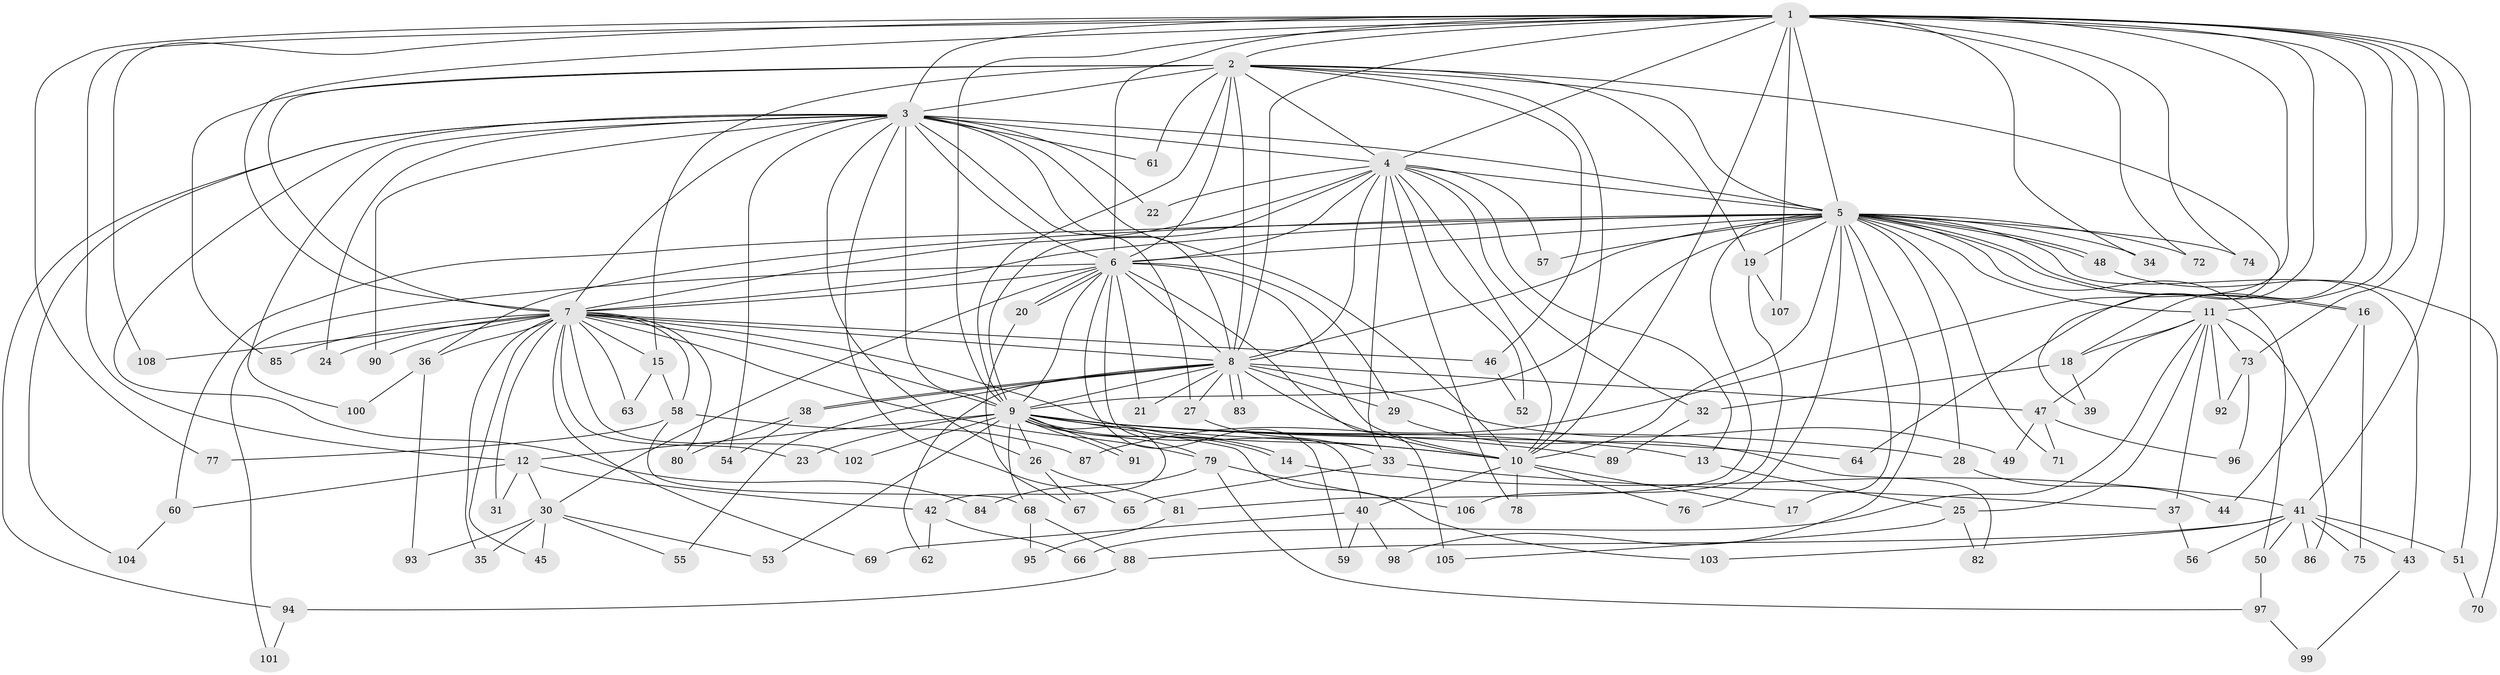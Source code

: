 // coarse degree distribution, {19: 0.02631578947368421, 22: 0.013157894736842105, 17: 0.013157894736842105, 10: 0.02631578947368421, 21: 0.013157894736842105, 13: 0.013157894736842105, 20: 0.013157894736842105, 11: 0.013157894736842105, 6: 0.039473684210526314, 2: 0.5657894736842105, 3: 0.15789473684210525, 5: 0.039473684210526314, 4: 0.02631578947368421, 9: 0.013157894736842105, 1: 0.02631578947368421}
// Generated by graph-tools (version 1.1) at 2025/49/03/04/25 22:49:23]
// undirected, 108 vertices, 241 edges
graph export_dot {
  node [color=gray90,style=filled];
  1;
  2;
  3;
  4;
  5;
  6;
  7;
  8;
  9;
  10;
  11;
  12;
  13;
  14;
  15;
  16;
  17;
  18;
  19;
  20;
  21;
  22;
  23;
  24;
  25;
  26;
  27;
  28;
  29;
  30;
  31;
  32;
  33;
  34;
  35;
  36;
  37;
  38;
  39;
  40;
  41;
  42;
  43;
  44;
  45;
  46;
  47;
  48;
  49;
  50;
  51;
  52;
  53;
  54;
  55;
  56;
  57;
  58;
  59;
  60;
  61;
  62;
  63;
  64;
  65;
  66;
  67;
  68;
  69;
  70;
  71;
  72;
  73;
  74;
  75;
  76;
  77;
  78;
  79;
  80;
  81;
  82;
  83;
  84;
  85;
  86;
  87;
  88;
  89;
  90;
  91;
  92;
  93;
  94;
  95;
  96;
  97;
  98;
  99;
  100;
  101;
  102;
  103;
  104;
  105;
  106;
  107;
  108;
  1 -- 2;
  1 -- 3;
  1 -- 4;
  1 -- 5;
  1 -- 6;
  1 -- 7;
  1 -- 8;
  1 -- 9;
  1 -- 10;
  1 -- 11;
  1 -- 12;
  1 -- 18;
  1 -- 34;
  1 -- 41;
  1 -- 51;
  1 -- 64;
  1 -- 72;
  1 -- 73;
  1 -- 74;
  1 -- 77;
  1 -- 87;
  1 -- 107;
  1 -- 108;
  2 -- 3;
  2 -- 4;
  2 -- 5;
  2 -- 6;
  2 -- 7;
  2 -- 8;
  2 -- 9;
  2 -- 10;
  2 -- 15;
  2 -- 19;
  2 -- 39;
  2 -- 46;
  2 -- 61;
  2 -- 85;
  3 -- 4;
  3 -- 5;
  3 -- 6;
  3 -- 7;
  3 -- 8;
  3 -- 9;
  3 -- 10;
  3 -- 22;
  3 -- 24;
  3 -- 26;
  3 -- 27;
  3 -- 54;
  3 -- 61;
  3 -- 65;
  3 -- 84;
  3 -- 90;
  3 -- 94;
  3 -- 100;
  3 -- 104;
  4 -- 5;
  4 -- 6;
  4 -- 7;
  4 -- 8;
  4 -- 9;
  4 -- 10;
  4 -- 13;
  4 -- 22;
  4 -- 32;
  4 -- 33;
  4 -- 52;
  4 -- 57;
  4 -- 78;
  5 -- 6;
  5 -- 7;
  5 -- 8;
  5 -- 9;
  5 -- 10;
  5 -- 11;
  5 -- 16;
  5 -- 16;
  5 -- 17;
  5 -- 19;
  5 -- 28;
  5 -- 34;
  5 -- 36;
  5 -- 43;
  5 -- 48;
  5 -- 48;
  5 -- 50;
  5 -- 57;
  5 -- 60;
  5 -- 71;
  5 -- 72;
  5 -- 74;
  5 -- 76;
  5 -- 81;
  5 -- 98;
  6 -- 7;
  6 -- 8;
  6 -- 9;
  6 -- 10;
  6 -- 20;
  6 -- 20;
  6 -- 21;
  6 -- 29;
  6 -- 30;
  6 -- 40;
  6 -- 59;
  6 -- 101;
  6 -- 105;
  7 -- 8;
  7 -- 9;
  7 -- 10;
  7 -- 15;
  7 -- 23;
  7 -- 24;
  7 -- 31;
  7 -- 35;
  7 -- 36;
  7 -- 45;
  7 -- 46;
  7 -- 58;
  7 -- 63;
  7 -- 69;
  7 -- 79;
  7 -- 80;
  7 -- 85;
  7 -- 90;
  7 -- 102;
  7 -- 108;
  8 -- 9;
  8 -- 10;
  8 -- 21;
  8 -- 27;
  8 -- 29;
  8 -- 38;
  8 -- 38;
  8 -- 47;
  8 -- 49;
  8 -- 55;
  8 -- 62;
  8 -- 83;
  8 -- 83;
  9 -- 10;
  9 -- 12;
  9 -- 13;
  9 -- 14;
  9 -- 14;
  9 -- 23;
  9 -- 26;
  9 -- 28;
  9 -- 42;
  9 -- 53;
  9 -- 64;
  9 -- 68;
  9 -- 79;
  9 -- 89;
  9 -- 91;
  9 -- 91;
  9 -- 102;
  9 -- 103;
  10 -- 17;
  10 -- 40;
  10 -- 76;
  10 -- 78;
  11 -- 18;
  11 -- 25;
  11 -- 37;
  11 -- 47;
  11 -- 66;
  11 -- 73;
  11 -- 86;
  11 -- 92;
  12 -- 30;
  12 -- 31;
  12 -- 42;
  12 -- 60;
  13 -- 25;
  14 -- 41;
  15 -- 58;
  15 -- 63;
  16 -- 44;
  16 -- 75;
  18 -- 32;
  18 -- 39;
  19 -- 106;
  19 -- 107;
  20 -- 67;
  25 -- 82;
  25 -- 105;
  26 -- 67;
  26 -- 81;
  27 -- 33;
  28 -- 44;
  29 -- 82;
  30 -- 35;
  30 -- 45;
  30 -- 53;
  30 -- 55;
  30 -- 93;
  32 -- 89;
  33 -- 37;
  33 -- 65;
  36 -- 93;
  36 -- 100;
  37 -- 56;
  38 -- 54;
  38 -- 80;
  40 -- 59;
  40 -- 69;
  40 -- 98;
  41 -- 43;
  41 -- 50;
  41 -- 51;
  41 -- 56;
  41 -- 75;
  41 -- 86;
  41 -- 88;
  41 -- 103;
  42 -- 62;
  42 -- 66;
  43 -- 99;
  46 -- 52;
  47 -- 49;
  47 -- 71;
  47 -- 96;
  48 -- 70;
  50 -- 97;
  51 -- 70;
  58 -- 68;
  58 -- 77;
  58 -- 87;
  60 -- 104;
  68 -- 88;
  68 -- 95;
  73 -- 92;
  73 -- 96;
  79 -- 84;
  79 -- 97;
  79 -- 106;
  81 -- 95;
  88 -- 94;
  94 -- 101;
  97 -- 99;
}
